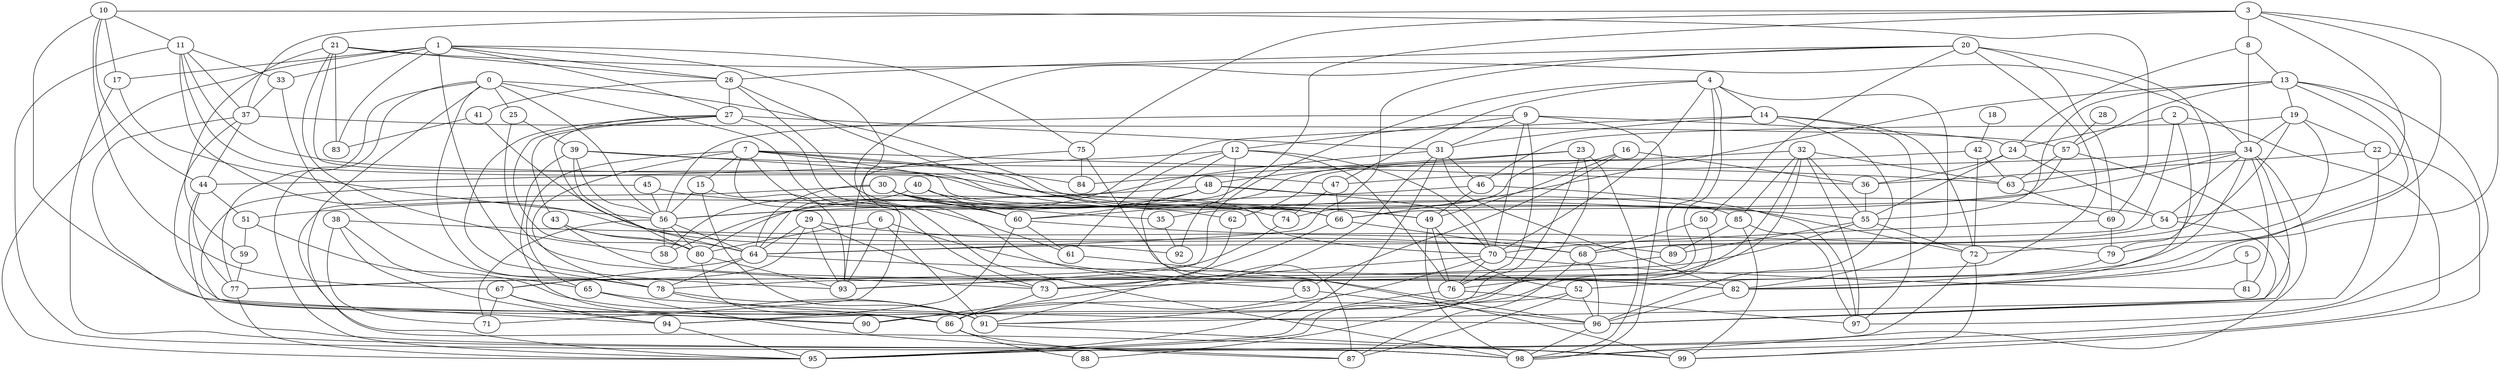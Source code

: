 strict graph "gnp_random_graph(100,0.06)" {
0;
1;
2;
3;
4;
5;
6;
7;
8;
9;
10;
11;
12;
13;
14;
15;
16;
17;
18;
19;
20;
21;
22;
23;
24;
25;
26;
27;
28;
29;
30;
31;
32;
33;
34;
35;
36;
37;
38;
39;
40;
41;
42;
43;
44;
45;
46;
47;
48;
49;
50;
51;
52;
53;
54;
55;
56;
57;
58;
59;
60;
61;
62;
63;
64;
65;
66;
67;
68;
69;
70;
71;
72;
73;
74;
75;
76;
77;
78;
79;
80;
81;
82;
83;
84;
85;
86;
87;
88;
89;
90;
91;
92;
93;
94;
95;
96;
97;
98;
99;
0 -- 99  [is_available=True, prob="0.852162750918"];
0 -- 72  [is_available=True, prob="0.581740779636"];
0 -- 77  [is_available=True, prob="1.0"];
0 -- 78  [is_available=True, prob="0.407528909216"];
0 -- 56  [is_available=True, prob="0.92959971992"];
0 -- 25  [is_available=True, prob="0.586696461123"];
0 -- 61  [is_available=True, prob="0.858942567696"];
0 -- 95  [is_available=True, prob="0.413363624031"];
1 -- 33  [is_available=True, prob="0.634620085903"];
1 -- 75  [is_available=True, prob="0.057970075148"];
1 -- 17  [is_available=True, prob="0.159879287257"];
1 -- 83  [is_available=True, prob="1.0"];
1 -- 53  [is_available=True, prob="0.766322896217"];
1 -- 26  [is_available=True, prob="0.800730349011"];
1 -- 27  [is_available=True, prob="1.0"];
1 -- 93  [is_available=True, prob="0.402819034409"];
1 -- 95  [is_available=True, prob="0.948925240604"];
2 -- 24  [is_available=True, prob="0.718334420773"];
2 -- 64  [is_available=True, prob="0.981339386116"];
2 -- 82  [is_available=True, prob="0.0735780825782"];
2 -- 98  [is_available=True, prob="0.542570868479"];
3 -- 37  [is_available=True, prob="0.723511847753"];
3 -- 8  [is_available=True, prob="1.0"];
3 -- 75  [is_available=True, prob="0.975122890102"];
3 -- 79  [is_available=True, prob="0.651837086338"];
3 -- 82  [is_available=True, prob="0.203804216003"];
3 -- 54  [is_available=True, prob="0.231694862247"];
3 -- 56  [is_available=True, prob="1.0"];
4 -- 70  [is_available=True, prob="0.758559161675"];
4 -- 76  [is_available=True, prob="0.313344009409"];
4 -- 14  [is_available=True, prob="0.374064023596"];
4 -- 47  [is_available=True, prob="1.0"];
4 -- 82  [is_available=True, prob="0.589464701249"];
4 -- 89  [is_available=True, prob="1.0"];
4 -- 93  [is_available=True, prob="0.740944126635"];
5 -- 81  [is_available=True, prob="0.333483119182"];
5 -- 82  [is_available=True, prob="0.486281162907"];
6 -- 80  [is_available=True, prob="0.875458048223"];
6 -- 82  [is_available=True, prob="1.0"];
6 -- 91  [is_available=True, prob="0.250583181435"];
6 -- 93  [is_available=True, prob="0.49145373798"];
7 -- 65  [is_available=True, prob="0.698175567991"];
7 -- 98  [is_available=True, prob="0.948232185704"];
7 -- 36  [is_available=True, prob="0.388848781826"];
7 -- 70  [is_available=True, prob="1.0"];
7 -- 73  [is_available=True, prob="0.680633335179"];
7 -- 78  [is_available=True, prob="1.0"];
7 -- 15  [is_available=True, prob="0.602000797423"];
7 -- 49  [is_available=True, prob="0.490015388005"];
7 -- 84  [is_available=True, prob="0.106323542054"];
8 -- 24  [is_available=True, prob="0.815342455765"];
8 -- 34  [is_available=True, prob="0.516826986889"];
8 -- 13  [is_available=True, prob="0.0971324874871"];
9 -- 98  [is_available=True, prob="0.473865734542"];
9 -- 70  [is_available=True, prob="0.478264560729"];
9 -- 76  [is_available=True, prob="0.778119032781"];
9 -- 12  [is_available=True, prob="0.648419019191"];
9 -- 56  [is_available=True, prob="0.253029004407"];
9 -- 24  [is_available=True, prob="0.31908640203"];
9 -- 31  [is_available=True, prob="0.970135417296"];
10 -- 67  [is_available=True, prob="1.0"];
10 -- 69  [is_available=True, prob="0.489240153718"];
10 -- 11  [is_available=True, prob="1.0"];
10 -- 44  [is_available=True, prob="0.70729933469"];
10 -- 17  [is_available=True, prob="1.0"];
10 -- 90  [is_available=True, prob="1.0"];
11 -- 33  [is_available=True, prob="0.86514903752"];
11 -- 98  [is_available=True, prob="0.670963257135"];
11 -- 68  [is_available=True, prob="1.0"];
11 -- 37  [is_available=True, prob="0.275278317531"];
11 -- 47  [is_available=True, prob="0.588579777537"];
11 -- 55  [is_available=True, prob="0.80785311893"];
12 -- 70  [is_available=True, prob="0.755497431856"];
12 -- 76  [is_available=True, prob="0.544813791719"];
12 -- 44  [is_available=True, prob="1.0"];
12 -- 87  [is_available=True, prob="0.284385609173"];
12 -- 92  [is_available=True, prob="0.223020882294"];
12 -- 61  [is_available=True, prob="0.163235531735"];
13 -- 97  [is_available=True, prob="0.888812814695"];
13 -- 66  [is_available=True, prob="0.720579553945"];
13 -- 19  [is_available=True, prob="1.0"];
13 -- 52  [is_available=True, prob="0.387553301806"];
13 -- 55  [is_available=True, prob="0.671539933328"];
13 -- 57  [is_available=True, prob="1.0"];
13 -- 95  [is_available=True, prob="0.732456783657"];
14 -- 96  [is_available=True, prob="1.0"];
14 -- 97  [is_available=True, prob="1.0"];
14 -- 72  [is_available=True, prob="1.0"];
14 -- 80  [is_available=True, prob="0.861032640584"];
14 -- 31  [is_available=True, prob="0.277418756127"];
15 -- 56  [is_available=True, prob="0.759943771561"];
15 -- 91  [is_available=True, prob="0.595645331614"];
15 -- 93  [is_available=True, prob="1.0"];
16 -- 49  [is_available=True, prob="0.831213207858"];
16 -- 74  [is_available=True, prob="0.712080692369"];
16 -- 36  [is_available=True, prob="0.936679826276"];
16 -- 53  [is_available=True, prob="0.5574239349"];
17 -- 56  [is_available=True, prob="1.0"];
17 -- 98  [is_available=True, prob="0.868449778173"];
18 -- 42  [is_available=True, prob="0.676671503717"];
19 -- 34  [is_available=True, prob="0.403199566439"];
19 -- 68  [is_available=True, prob="1.0"];
19 -- 72  [is_available=True, prob="0.754216687304"];
19 -- 46  [is_available=True, prob="0.53146533401"];
19 -- 22  [is_available=True, prob="0.0328734619889"];
20 -- 64  [is_available=True, prob="0.888921175506"];
20 -- 69  [is_available=True, prob="0.632767829483"];
20 -- 71  [is_available=True, prob="1.0"];
20 -- 78  [is_available=True, prob="1.0"];
20 -- 79  [is_available=True, prob="1.0"];
20 -- 50  [is_available=True, prob="0.00509024232745"];
20 -- 26  [is_available=True, prob="0.340543520582"];
21 -- 66  [is_available=True, prob="0.578187919007"];
21 -- 34  [is_available=True, prob="0.208340703605"];
21 -- 83  [is_available=True, prob="0.650376343198"];
21 -- 26  [is_available=True, prob="0.298768056707"];
21 -- 59  [is_available=True, prob="0.528270902571"];
21 -- 58  [is_available=True, prob="0.0503458844515"];
22 -- 96  [is_available=True, prob="0.556919449891"];
22 -- 99  [is_available=True, prob="0.021696077145"];
22 -- 36  [is_available=True, prob="0.387552179378"];
23 -- 48  [is_available=True, prob="0.202869806482"];
23 -- 88  [is_available=True, prob="1.0"];
23 -- 98  [is_available=True, prob="0.974128540037"];
23 -- 84  [is_available=True, prob="0.729745031798"];
23 -- 95  [is_available=True, prob="0.587148676919"];
24 -- 36  [is_available=True, prob="0.800703656651"];
24 -- 54  [is_available=True, prob="0.550534675961"];
24 -- 55  [is_available=True, prob="0.845093820909"];
25 -- 73  [is_available=True, prob="0.20801256204"];
25 -- 39  [is_available=True, prob="0.412549776521"];
26 -- 66  [is_available=True, prob="0.887277852742"];
26 -- 41  [is_available=True, prob="0.0731901502369"];
26 -- 27  [is_available=True, prob="0.430422137627"];
26 -- 60  [is_available=True, prob="0.104402802851"];
27 -- 64  [is_available=True, prob="1.0"];
27 -- 43  [is_available=True, prob="0.816413026318"];
27 -- 78  [is_available=True, prob="0.658150522763"];
27 -- 80  [is_available=True, prob="0.578417751573"];
27 -- 60  [is_available=True, prob="0.745188645604"];
27 -- 31  [is_available=True, prob="0.381805958268"];
28 -- 57  [is_available=True, prob="1.0"];
29 -- 64  [is_available=True, prob="0.0728009866933"];
29 -- 73  [is_available=True, prob="0.388331003079"];
29 -- 67  [is_available=True, prob="0.410477660301"];
29 -- 68  [is_available=True, prob="0.59053182395"];
29 -- 93  [is_available=True, prob="1.0"];
30 -- 64  [is_available=True, prob="0.230974020873"];
30 -- 66  [is_available=True, prob="1.0"];
30 -- 35  [is_available=True, prob="1.0"];
30 -- 60  [is_available=True, prob="1.0"];
30 -- 62  [is_available=True, prob="1.0"];
30 -- 95  [is_available=True, prob="0.951640334131"];
31 -- 46  [is_available=True, prob="0.785117051856"];
31 -- 82  [is_available=True, prob="1.0"];
31 -- 58  [is_available=True, prob="0.983275207409"];
31 -- 90  [is_available=True, prob="1.0"];
31 -- 95  [is_available=True, prob="0.436339997769"];
32 -- 97  [is_available=True, prob="0.0999599935763"];
32 -- 76  [is_available=True, prob="1.0"];
32 -- 85  [is_available=True, prob="0.795522299398"];
32 -- 55  [is_available=True, prob="0.432842191674"];
32 -- 90  [is_available=True, prob="1.0"];
32 -- 60  [is_available=True, prob="1.0"];
32 -- 63  [is_available=True, prob="0.0515349377904"];
33 -- 37  [is_available=True, prob="0.817525781173"];
33 -- 78  [is_available=True, prob="0.979656209912"];
34 -- 98  [is_available=True, prob="0.659187556537"];
34 -- 35  [is_available=True, prob="1.0"];
34 -- 73  [is_available=True, prob="1.0"];
34 -- 47  [is_available=True, prob="0.875997067086"];
34 -- 81  [is_available=True, prob="0.279733330343"];
34 -- 54  [is_available=True, prob="0.926562982921"];
34 -- 91  [is_available=True, prob="0.899184464334"];
34 -- 63  [is_available=True, prob="0.914157434725"];
35 -- 92  [is_available=True, prob="0.12426401937"];
36 -- 55  [is_available=True, prob="0.797890993446"];
37 -- 44  [is_available=True, prob="0.223791239396"];
37 -- 57  [is_available=True, prob="0.095782260451"];
37 -- 91  [is_available=True, prob="0.771597211438"];
37 -- 94  [is_available=True, prob="0.652264745751"];
38 -- 65  [is_available=True, prob="0.35678116563"];
38 -- 79  [is_available=True, prob="1.0"];
38 -- 94  [is_available=True, prob="0.402527776381"];
38 -- 71  [is_available=True, prob="0.67997775379"];
39 -- 80  [is_available=True, prob="0.461948816217"];
39 -- 49  [is_available=True, prob="0.817003869827"];
39 -- 86  [is_available=True, prob="0.261770054922"];
39 -- 56  [is_available=True, prob="0.961944819807"];
39 -- 63  [is_available=True, prob="1.0"];
40 -- 64  [is_available=True, prob="0.272455305013"];
40 -- 74  [is_available=True, prob="1.0"];
40 -- 60  [is_available=True, prob="1.0"];
41 -- 83  [is_available=True, prob="0.999566159485"];
41 -- 92  [is_available=True, prob="0.992975434253"];
42 -- 72  [is_available=True, prob="0.233453457717"];
42 -- 62  [is_available=True, prob="0.853477515298"];
42 -- 63  [is_available=True, prob="0.784378961088"];
43 -- 64  [is_available=True, prob="0.180009909649"];
43 -- 80  [is_available=True, prob="0.0911493320197"];
43 -- 82  [is_available=True, prob="0.804908042762"];
44 -- 98  [is_available=True, prob="0.61941448858"];
44 -- 77  [is_available=True, prob="1.0"];
44 -- 51  [is_available=True, prob="1.0"];
45 -- 56  [is_available=True, prob="0.432666249484"];
45 -- 86  [is_available=True, prob="0.516676782849"];
45 -- 54  [is_available=True, prob="0.0341086238118"];
46 -- 56  [is_available=True, prob="0.414587224041"];
46 -- 49  [is_available=True, prob="0.743063347589"];
46 -- 97  [is_available=True, prob="0.972413232902"];
47 -- 74  [is_available=True, prob="0.327786199428"];
47 -- 66  [is_available=True, prob="0.163609231809"];
48 -- 70  [is_available=True, prob="0.408976468147"];
48 -- 51  [is_available=True, prob="0.421655074245"];
48 -- 85  [is_available=True, prob="0.964802621265"];
48 -- 58  [is_available=True, prob="0.87444992512"];
48 -- 60  [is_available=True, prob="0.805218681314"];
49 -- 98  [is_available=True, prob="1.0"];
49 -- 76  [is_available=True, prob="0.0740403668083"];
49 -- 52  [is_available=True, prob="0.859040623463"];
50 -- 68  [is_available=True, prob="1.0"];
50 -- 94  [is_available=True, prob="0.726158013364"];
51 -- 91  [is_available=True, prob="0.160306140954"];
51 -- 59  [is_available=True, prob="1.0"];
52 -- 96  [is_available=True, prob="0.325893229392"];
52 -- 86  [is_available=True, prob="0.973501483641"];
52 -- 87  [is_available=True, prob="0.650069546436"];
53 -- 86  [is_available=True, prob="0.54440974105"];
53 -- 96  [is_available=True, prob="0.403866983388"];
54 -- 96  [is_available=True, prob="0.430584339364"];
54 -- 68  [is_available=True, prob="0.324511270781"];
55 -- 72  [is_available=True, prob="0.529228903784"];
55 -- 77  [is_available=True, prob="0.950028356347"];
55 -- 89  [is_available=True, prob="0.202192254161"];
56 -- 64  [is_available=True, prob="1.0"];
56 -- 71  [is_available=True, prob="0.280929732421"];
56 -- 80  [is_available=True, prob="0.149420105599"];
56 -- 58  [is_available=True, prob="0.621630166585"];
57 -- 96  [is_available=True, prob="0.336034003938"];
57 -- 66  [is_available=True, prob="0.646686780566"];
57 -- 63  [is_available=True, prob="0.167920051507"];
59 -- 77  [is_available=True, prob="0.0803131143996"];
60 -- 94  [is_available=True, prob="1.0"];
60 -- 89  [is_available=True, prob="0.609775136895"];
60 -- 61  [is_available=True, prob="1.0"];
61 -- 96  [is_available=True, prob="0.453478736892"];
62 -- 73  [is_available=True, prob="0.84893190439"];
63 -- 69  [is_available=True, prob="0.990606782239"];
64 -- 67  [is_available=True, prob="0.0569712816026"];
64 -- 78  [is_available=True, prob="0.0244022949612"];
64 -- 82  [is_available=True, prob="1.0"];
65 -- 96  [is_available=True, prob="0.0524105639787"];
65 -- 87  [is_available=True, prob="1.0"];
66 -- 68  [is_available=True, prob="0.176537312249"];
66 -- 91  [is_available=True, prob="1.0"];
67 -- 71  [is_available=True, prob="0.548955055296"];
67 -- 90  [is_available=True, prob="0.935800734731"];
67 -- 94  [is_available=True, prob="0.667912605354"];
68 -- 96  [is_available=True, prob="0.449577123415"];
68 -- 87  [is_available=True, prob="0.327997759385"];
69 -- 79  [is_available=True, prob="0.723518875129"];
69 -- 70  [is_available=True, prob="0.286961502474"];
70 -- 81  [is_available=True, prob="0.728179632418"];
70 -- 76  [is_available=True, prob="0.986644643254"];
70 -- 73  [is_available=True, prob="0.766808638957"];
70 -- 91  [is_available=True, prob="0.0242183040396"];
72 -- 99  [is_available=True, prob="0.343780557504"];
72 -- 95  [is_available=True, prob="0.4812195905"];
73 -- 86  [is_available=True, prob="1.0"];
74 -- 77  [is_available=True, prob="0.72556985823"];
75 -- 99  [is_available=True, prob="0.929912359409"];
75 -- 84  [is_available=True, prob="0.900380665098"];
75 -- 93  [is_available=True, prob="0.749991662882"];
76 -- 97  [is_available=True, prob="0.497015882592"];
76 -- 95  [is_available=True, prob="0.473289320622"];
77 -- 95  [is_available=True, prob="0.585461519614"];
78 -- 91  [is_available=True, prob="0.947851118781"];
78 -- 86  [is_available=True, prob="0.600864746725"];
79 -- 82  [is_available=True, prob="0.776889412517"];
80 -- 86  [is_available=True, prob="0.668920374208"];
80 -- 93  [is_available=True, prob="1.0"];
82 -- 96  [is_available=True, prob="1.0"];
85 -- 99  [is_available=True, prob="0.467107885081"];
85 -- 97  [is_available=True, prob="0.594609177867"];
85 -- 89  [is_available=True, prob="1.0"];
86 -- 87  [is_available=True, prob="0.227646835528"];
86 -- 88  [is_available=True, prob="0.714967648848"];
89 -- 93  [is_available=True, prob="1.0"];
91 -- 99  [is_available=True, prob="0.381221925475"];
94 -- 95  [is_available=True, prob="1.0"];
96 -- 98  [is_available=True, prob="0.825854929605"];
}
